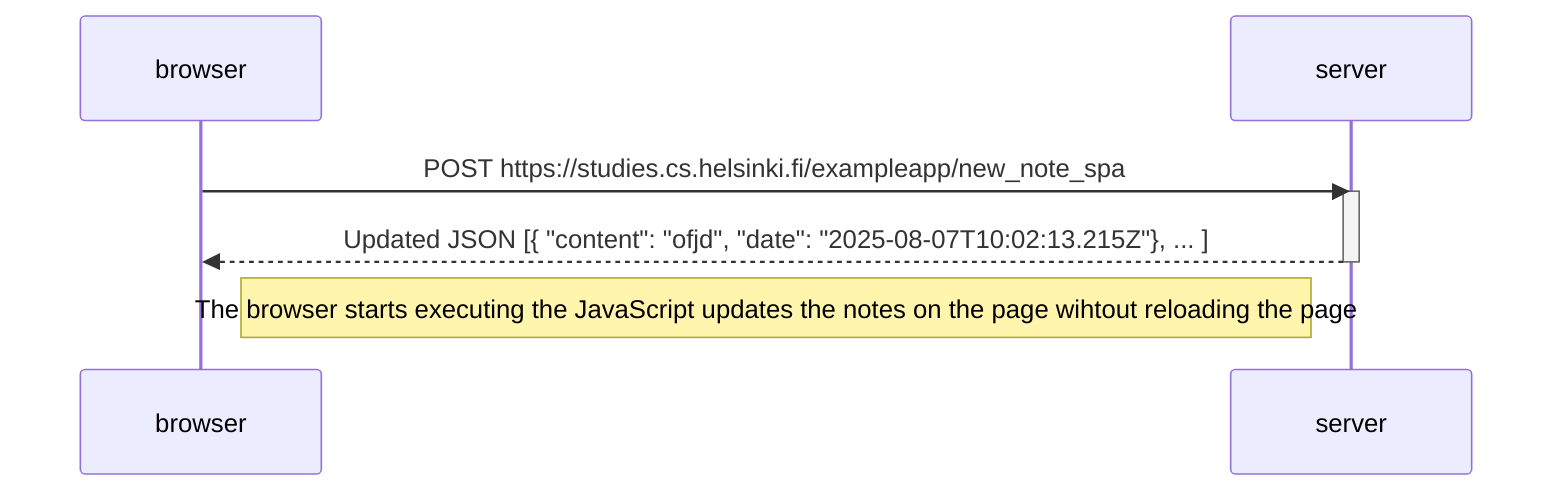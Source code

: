 sequenceDiagram
    participant browser
    participant server

    browser->>server: POST https://studies.cs.helsinki.fi/exampleapp/new_note_spa
    activate server
    server-->>browser: Updated JSON [{  "content": "ofjd", "date": "2025-08-07T10:02:13.215Z"}, ... ]
    deactivate server
    Note right of browser: The browser starts executing the JavaScript updates the notes on the page wihtout reloading the page